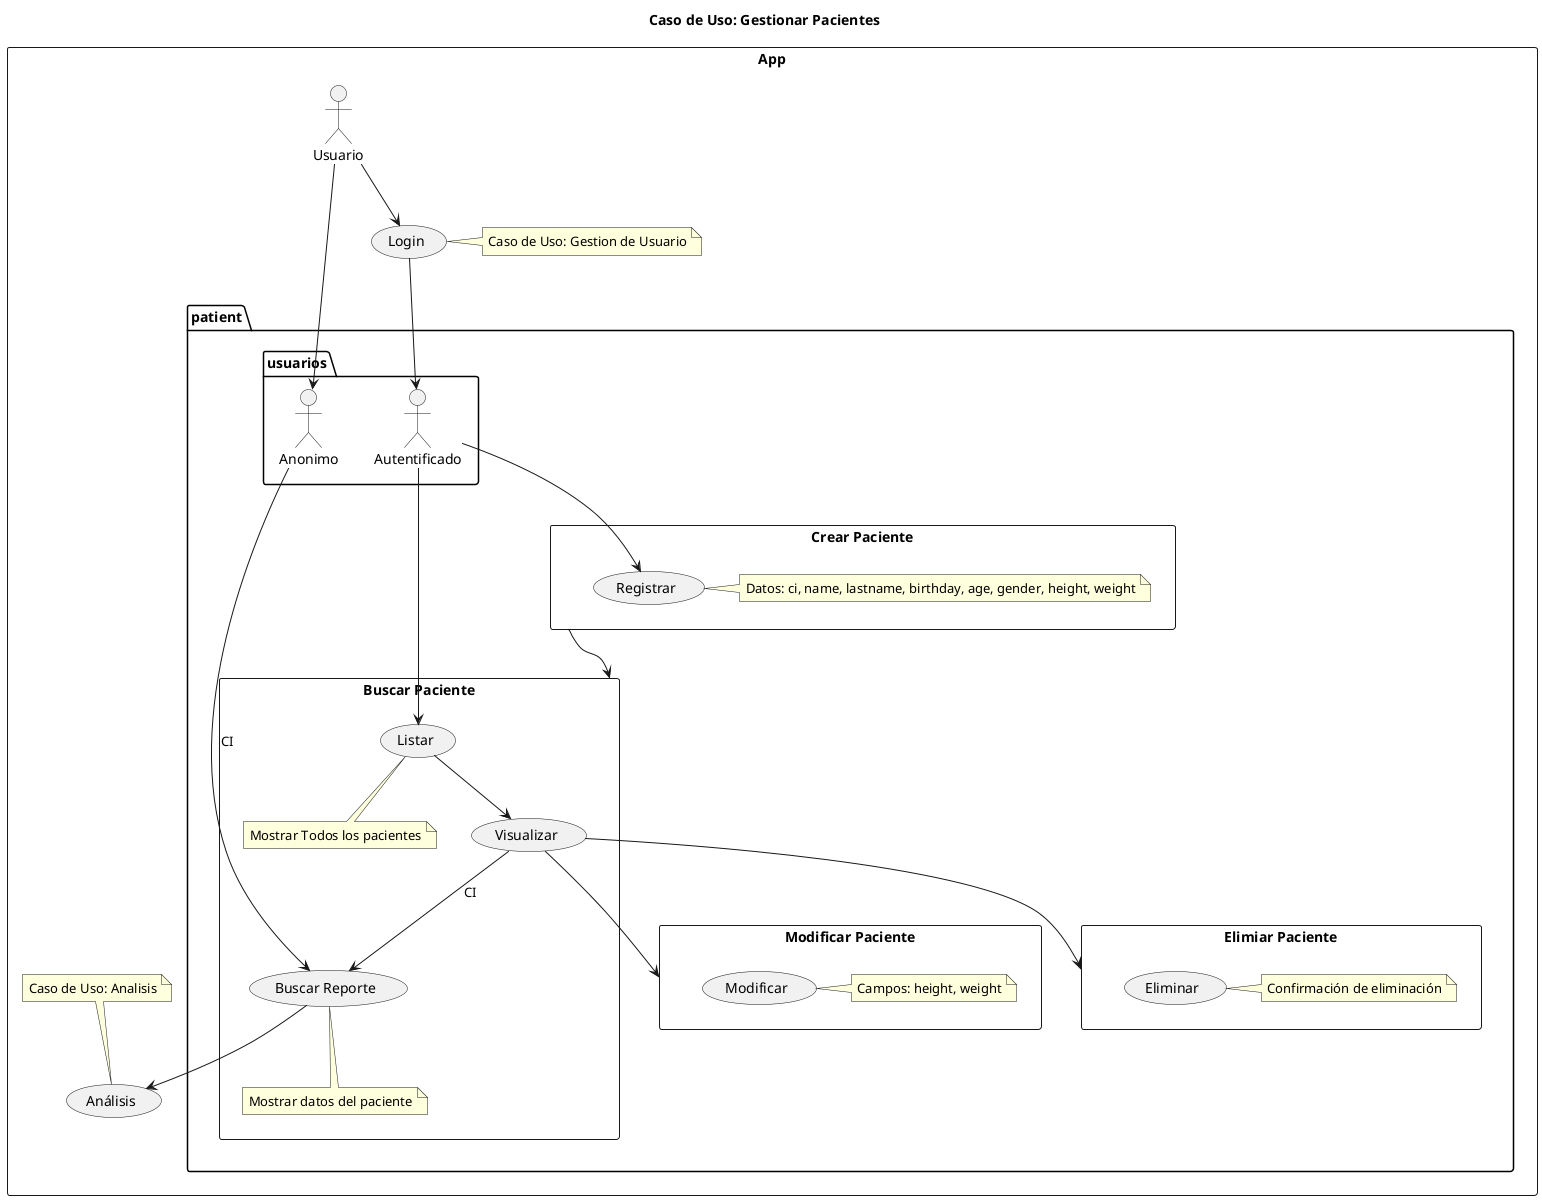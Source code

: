 @startuml user_case
title Caso de Uso: Gestionar Pacientes
top to bottom direction

rectangle App{
    actor "Usuario" as U2
    usecase "Login" as lgin
    note right of lgin
      Caso de Uso: Gestion de Usuario
    end note
    usecase "Análisis" as anls
    note top of anls
      Caso de Uso: Analisis
    end note
    package patient{
      package usuarios{
        actor "Anonimo" as anm
        actor "Autentificado" as auth
      }
        rectangle "Buscar Paciente" as srch{
          usecase "Buscar Reporte" as PUC4
          usecase "Visualizar" as PUC6
          usecase "Listar" as PUC5
          note bottom of PUC4
            Mostrar datos del paciente
          end note
          note bottom of PUC5
            Mostrar Todos los pacientes
          end note
        }
        rectangle "Elimiar Paciente" as dlt{
          usecase "Eliminar" as PUC3
          note right of PUC3
            Confirmación de eliminación
          end note
        }
        rectangle "Modificar Paciente" as mdf{
          usecase "Modificar" as PUC2
          note right of PUC2
            Campos: height, weight
          end note
        }
        rectangle "Crear Paciente" as crt{
          usecase "Registrar" as PUC1
          note right of PUC1
            Datos: ci, name, lastname, birthday, age, gender, height, weight
          end note
        }
    }
}

U2 --> anm
U2 --> lgin
lgin --> auth
auth --> PUC1
anm --> PUC4 : CI
auth --> PUC5
PUC5 --> PUC6
PUC4 --> anls
PUC6 --> PUC4 : CI
PUC6 --> dlt
PUC6 --> mdf
crt --> srch
@enduml